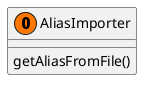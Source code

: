 @startuml
'https://plantuml.com/class-diagram

class AliasImporter << (O, #FF7700) >> {
getAliasFromFile()
}

@enduml